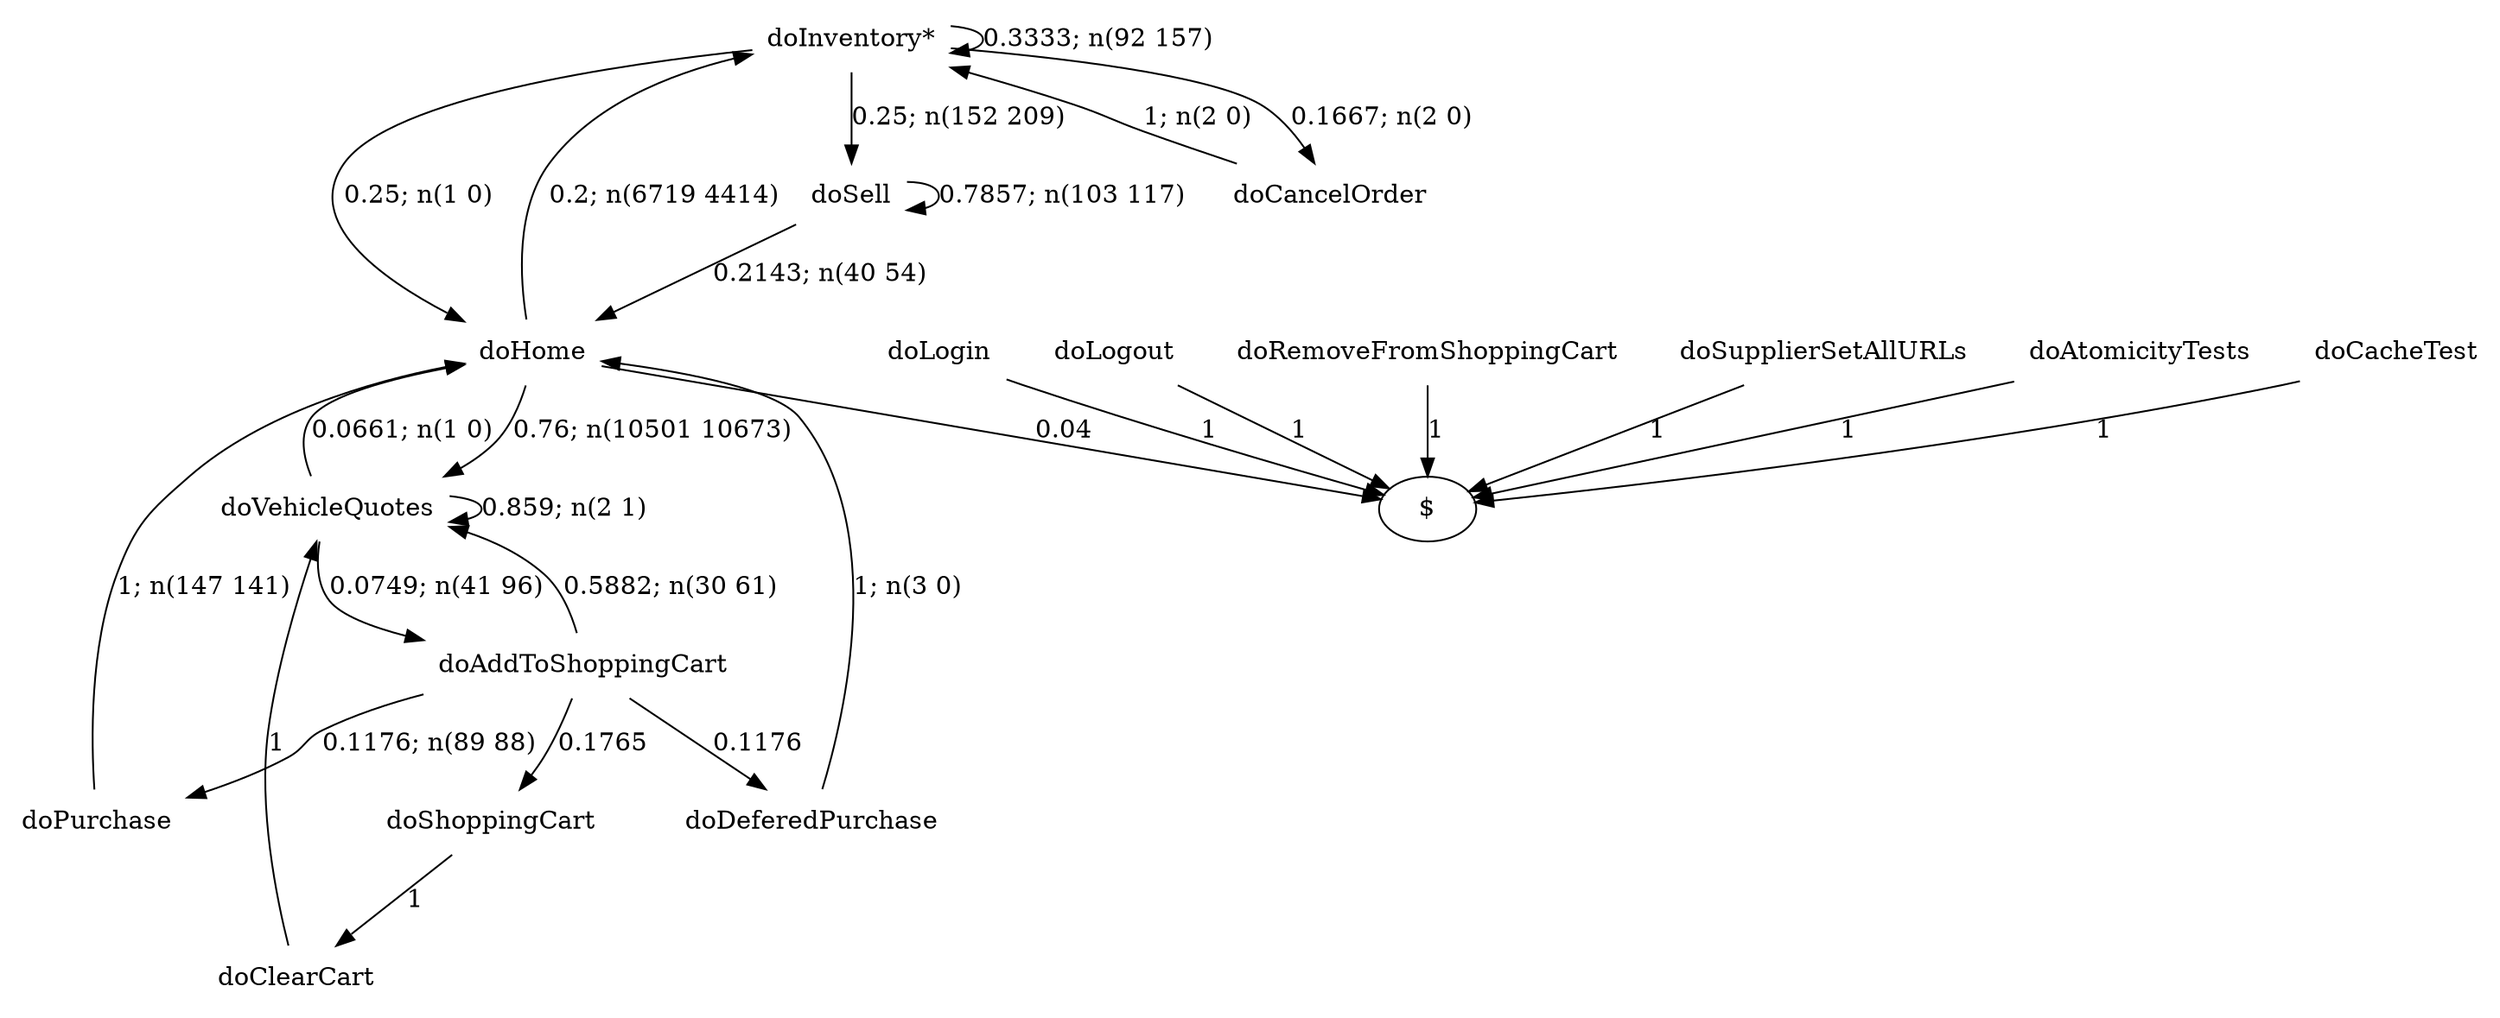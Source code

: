 digraph G {"doInventory*" [label="doInventory*",shape=none];"doSupplierSetAllURLs" [label="doSupplierSetAllURLs",shape=none];"doAtomicityTests" [label="doAtomicityTests",shape=none];"doCacheTest" [label="doCacheTest",shape=none];"doLogin" [label="doLogin",shape=none];"doVehicleQuotes" [label="doVehicleQuotes",shape=none];"doAddToShoppingCart" [label="doAddToShoppingCart",shape=none];"doDeferedPurchase" [label="doDeferedPurchase",shape=none];"doHome" [label="doHome",shape=none];"doShoppingCart" [label="doShoppingCart",shape=none];"doClearCart" [label="doClearCart",shape=none];"doPurchase" [label="doPurchase",shape=none];"doSell" [label="doSell",shape=none];"doLogout" [label="doLogout",shape=none];"doCancelOrder" [label="doCancelOrder",shape=none];"doRemoveFromShoppingCart" [label="doRemoveFromShoppingCart",shape=none];"doInventory*"->"doInventory*" [style=solid,label="0.3333; n(92 157)"];"doInventory*"->"doHome" [style=solid,label="0.25; n(1 0)"];"doInventory*"->"doSell" [style=solid,label="0.25; n(152 209)"];"doInventory*"->"doCancelOrder" [style=solid,label="0.1667; n(2 0)"];"doSupplierSetAllURLs"->"$" [style=solid,label="1"];"doAtomicityTests"->"$" [style=solid,label="1"];"doCacheTest"->"$" [style=solid,label="1"];"doLogin"->"$" [style=solid,label="1"];"doVehicleQuotes"->"doVehicleQuotes" [style=solid,label="0.859; n(2 1)"];"doVehicleQuotes"->"doAddToShoppingCart" [style=solid,label="0.0749; n(41 96)"];"doVehicleQuotes"->"doHome" [style=solid,label="0.0661; n(1 0)"];"doAddToShoppingCart"->"doVehicleQuotes" [style=solid,label="0.5882; n(30 61)"];"doAddToShoppingCart"->"doDeferedPurchase" [style=solid,label="0.1176"];"doAddToShoppingCart"->"doShoppingCart" [style=solid,label="0.1765"];"doAddToShoppingCart"->"doPurchase" [style=solid,label="0.1176; n(89 88)"];"doDeferedPurchase"->"doHome" [style=solid,label="1; n(3 0)"];"doHome"->"doInventory*" [style=solid,label="0.2; n(6719 4414)"];"doHome"->"doVehicleQuotes" [style=solid,label="0.76; n(10501 10673)"];"doHome"->"$" [style=solid,label="0.04"];"doShoppingCart"->"doClearCart" [style=solid,label="1"];"doClearCart"->"doVehicleQuotes" [style=solid,label="1"];"doPurchase"->"doHome" [style=solid,label="1; n(147 141)"];"doSell"->"doHome" [style=solid,label="0.2143; n(40 54)"];"doSell"->"doSell" [style=solid,label="0.7857; n(103 117)"];"doLogout"->"$" [style=solid,label="1"];"doCancelOrder"->"doInventory*" [style=solid,label="1; n(2 0)"];"doRemoveFromShoppingCart"->"$" [style=solid,label="1"];}